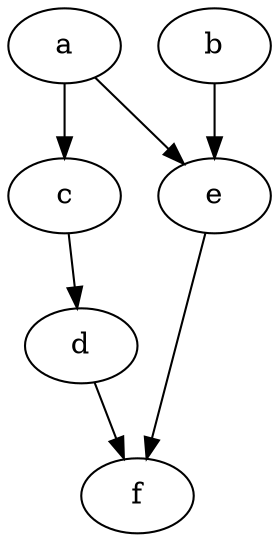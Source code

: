 digraph "R" {
    a [Weight=3];
	b [Weight=2];
	c [Weight=5];
   	d [Weight=1];
    e [Weight=6];
   	f [Weight=1];
    a->c [Weight=2];
   	a->e [Weight=5];
   	b->e [Weight=3];
   	c->d [Weight=7];
   	e->f [Weight=1];
   	d->f [Weight=2];
}
